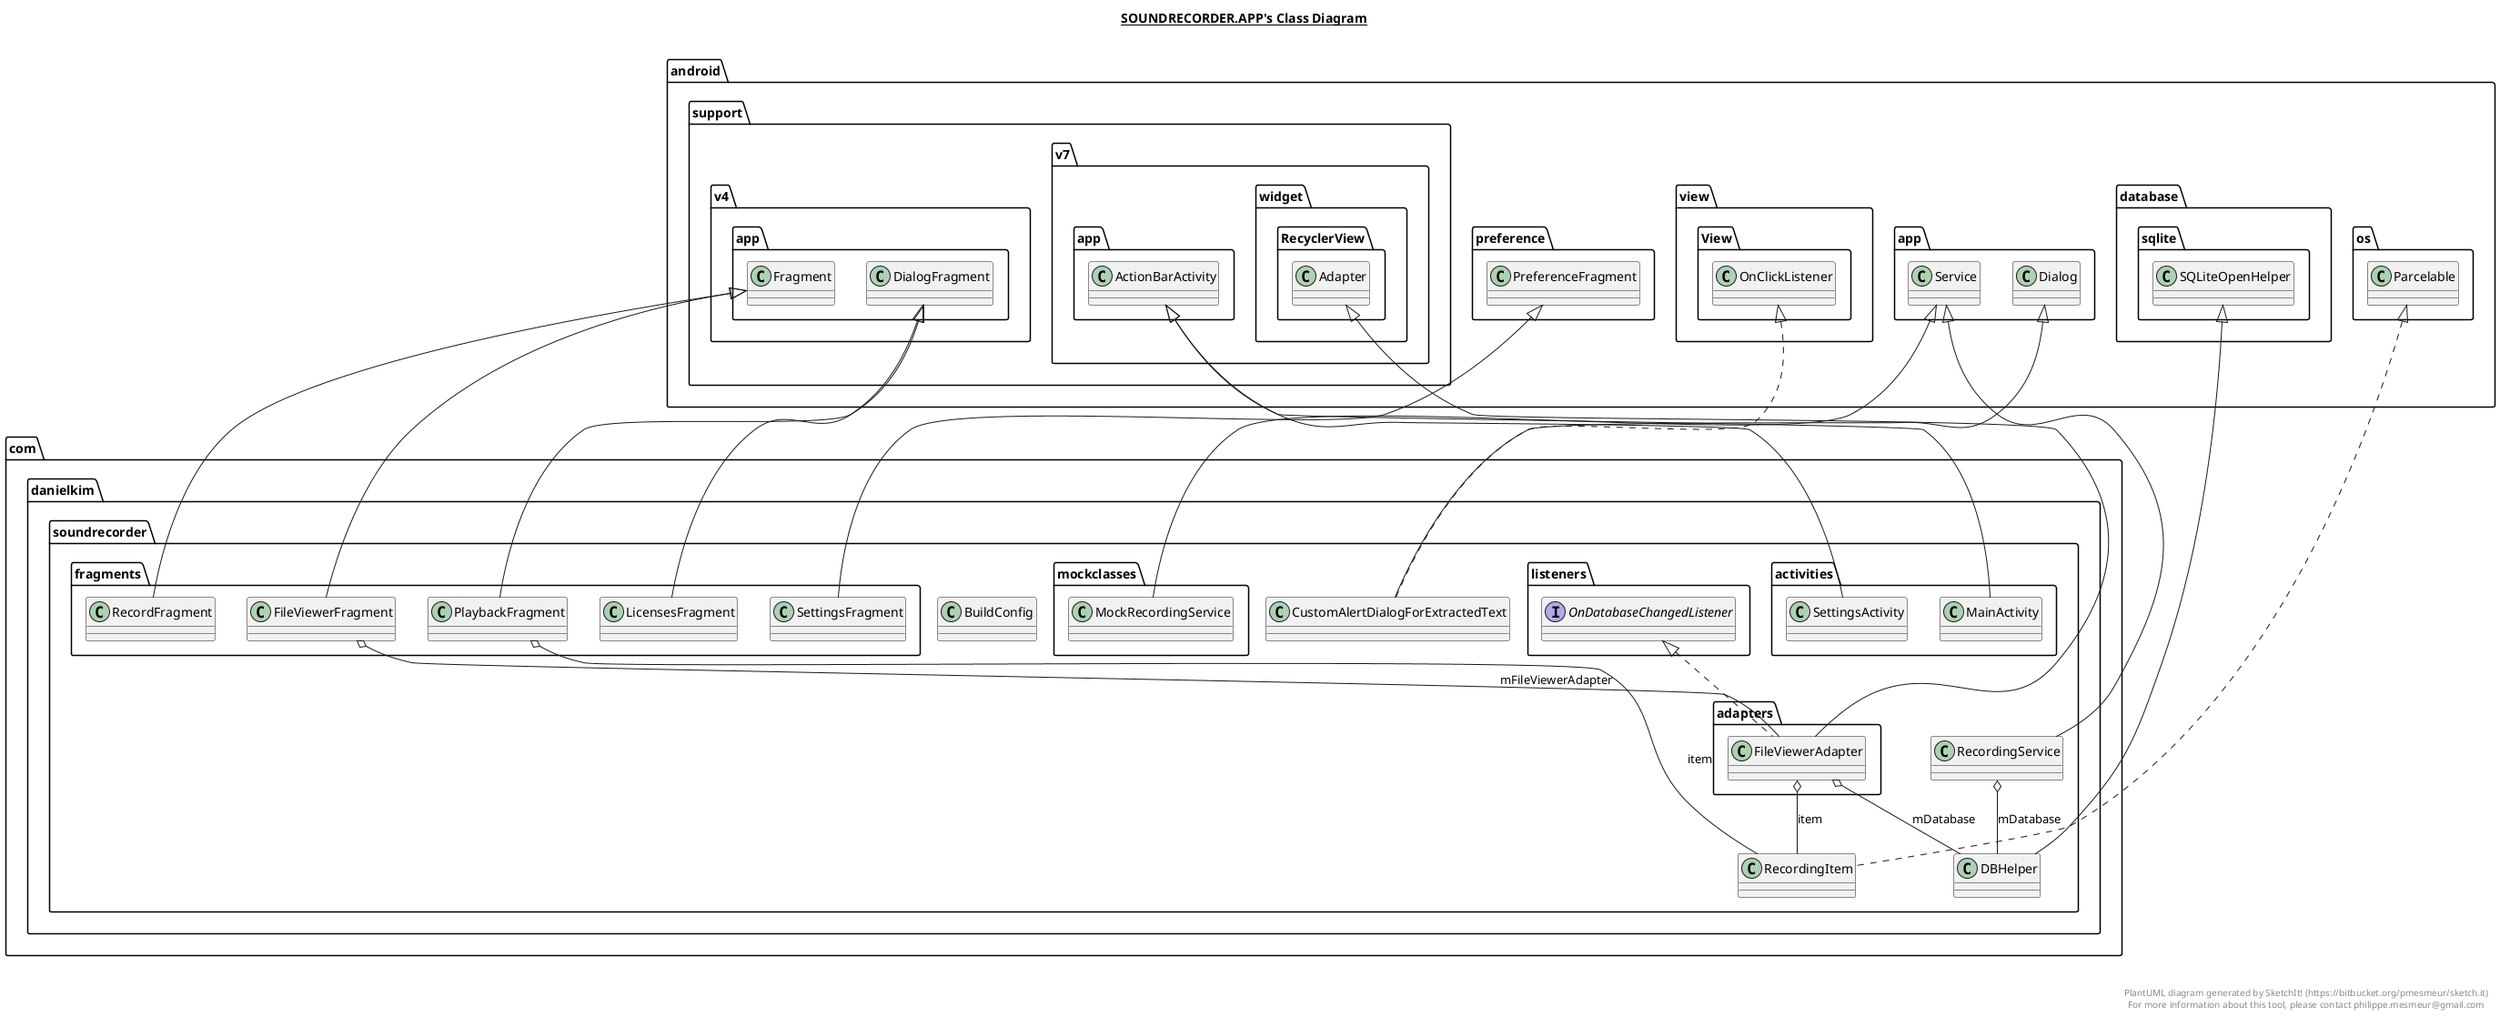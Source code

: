 @startuml

title __SOUNDRECORDER.APP's Class Diagram__\n

  namespace com.danielkim.soundrecorder {
    class com.danielkim.soundrecorder.BuildConfig {
    }
  }
  

  namespace com.danielkim.soundrecorder {
    class com.danielkim.soundrecorder.CustomAlertDialogForExtractedText {
    }
  }
  

  namespace com.danielkim.soundrecorder {
    class com.danielkim.soundrecorder.DBHelper {
    }
  }
  

  namespace com.danielkim.soundrecorder {
    class com.danielkim.soundrecorder.RecordingItem {
    }
  }
  

  namespace com.danielkim.soundrecorder {
    class com.danielkim.soundrecorder.RecordingService {
    }
  }
  

  namespace com.danielkim.soundrecorder {
    namespace activities {
      class com.danielkim.soundrecorder.activities.MainActivity {
      }
    }
  }
  

  namespace com.danielkim.soundrecorder {
    namespace activities {
      class com.danielkim.soundrecorder.activities.SettingsActivity {
      }
    }
  }
  

  namespace com.danielkim.soundrecorder {
    namespace adapters {
      class com.danielkim.soundrecorder.adapters.FileViewerAdapter {
      }
    }
  }
  

  namespace com.danielkim.soundrecorder {
    namespace fragments {
      class com.danielkim.soundrecorder.fragments.FileViewerFragment {
      }
    }
  }
  

  namespace com.danielkim.soundrecorder {
    namespace fragments {
      class com.danielkim.soundrecorder.fragments.LicensesFragment {
      }
    }
  }
  

  namespace com.danielkim.soundrecorder {
    namespace fragments {
      class com.danielkim.soundrecorder.fragments.PlaybackFragment {
      }
    }
  }
  

  namespace com.danielkim.soundrecorder {
    namespace fragments {
      class com.danielkim.soundrecorder.fragments.RecordFragment {
      }
    }
  }
  

  namespace com.danielkim.soundrecorder {
    namespace fragments {
      class com.danielkim.soundrecorder.fragments.SettingsFragment {
      }
    }
  }
  

  namespace com.danielkim.soundrecorder {
    namespace listeners {
      interface com.danielkim.soundrecorder.listeners.OnDatabaseChangedListener {
      }
    }
  }
  

  namespace com.danielkim.soundrecorder {
    namespace mockclasses {
      class com.danielkim.soundrecorder.mockclasses.MockRecordingService {
      }
    }
  }
  

  com.danielkim.soundrecorder.CustomAlertDialogForExtractedText .up.|> android.view.View.OnClickListener
  com.danielkim.soundrecorder.CustomAlertDialogForExtractedText -up-|> android.app.Dialog
  com.danielkim.soundrecorder.DBHelper -up-|> android.database.sqlite.SQLiteOpenHelper
  com.danielkim.soundrecorder.RecordingItem .up.|> android.os.Parcelable
  com.danielkim.soundrecorder.RecordingService -up-|> android.app.Service
  com.danielkim.soundrecorder.RecordingService o-- com.danielkim.soundrecorder.DBHelper : mDatabase
  com.danielkim.soundrecorder.activities.MainActivity -up-|> android.support.v7.app.ActionBarActivity
  com.danielkim.soundrecorder.activities.SettingsActivity -up-|> android.support.v7.app.ActionBarActivity
  com.danielkim.soundrecorder.adapters.FileViewerAdapter .up.|> com.danielkim.soundrecorder.listeners.OnDatabaseChangedListener
  com.danielkim.soundrecorder.adapters.FileViewerAdapter -up-|> android.support.v7.widget.RecyclerView.Adapter
  com.danielkim.soundrecorder.adapters.FileViewerAdapter o-- com.danielkim.soundrecorder.RecordingItem : item
  com.danielkim.soundrecorder.adapters.FileViewerAdapter o-- com.danielkim.soundrecorder.DBHelper : mDatabase
  com.danielkim.soundrecorder.fragments.FileViewerFragment -up-|> android.support.v4.app.Fragment
  com.danielkim.soundrecorder.fragments.FileViewerFragment o-- com.danielkim.soundrecorder.adapters.FileViewerAdapter : mFileViewerAdapter
  com.danielkim.soundrecorder.fragments.LicensesFragment -up-|> android.support.v4.app.DialogFragment
  com.danielkim.soundrecorder.fragments.PlaybackFragment -up-|> android.support.v4.app.DialogFragment
  com.danielkim.soundrecorder.fragments.PlaybackFragment o-- com.danielkim.soundrecorder.RecordingItem : item
  com.danielkim.soundrecorder.fragments.RecordFragment -up-|> android.support.v4.app.Fragment
  com.danielkim.soundrecorder.fragments.SettingsFragment -up-|> android.preference.PreferenceFragment
  com.danielkim.soundrecorder.mockclasses.MockRecordingService -up-|> android.app.Service


right footer


PlantUML diagram generated by SketchIt! (https://bitbucket.org/pmesmeur/sketch.it)
For more information about this tool, please contact philippe.mesmeur@gmail.com
endfooter

@enduml
